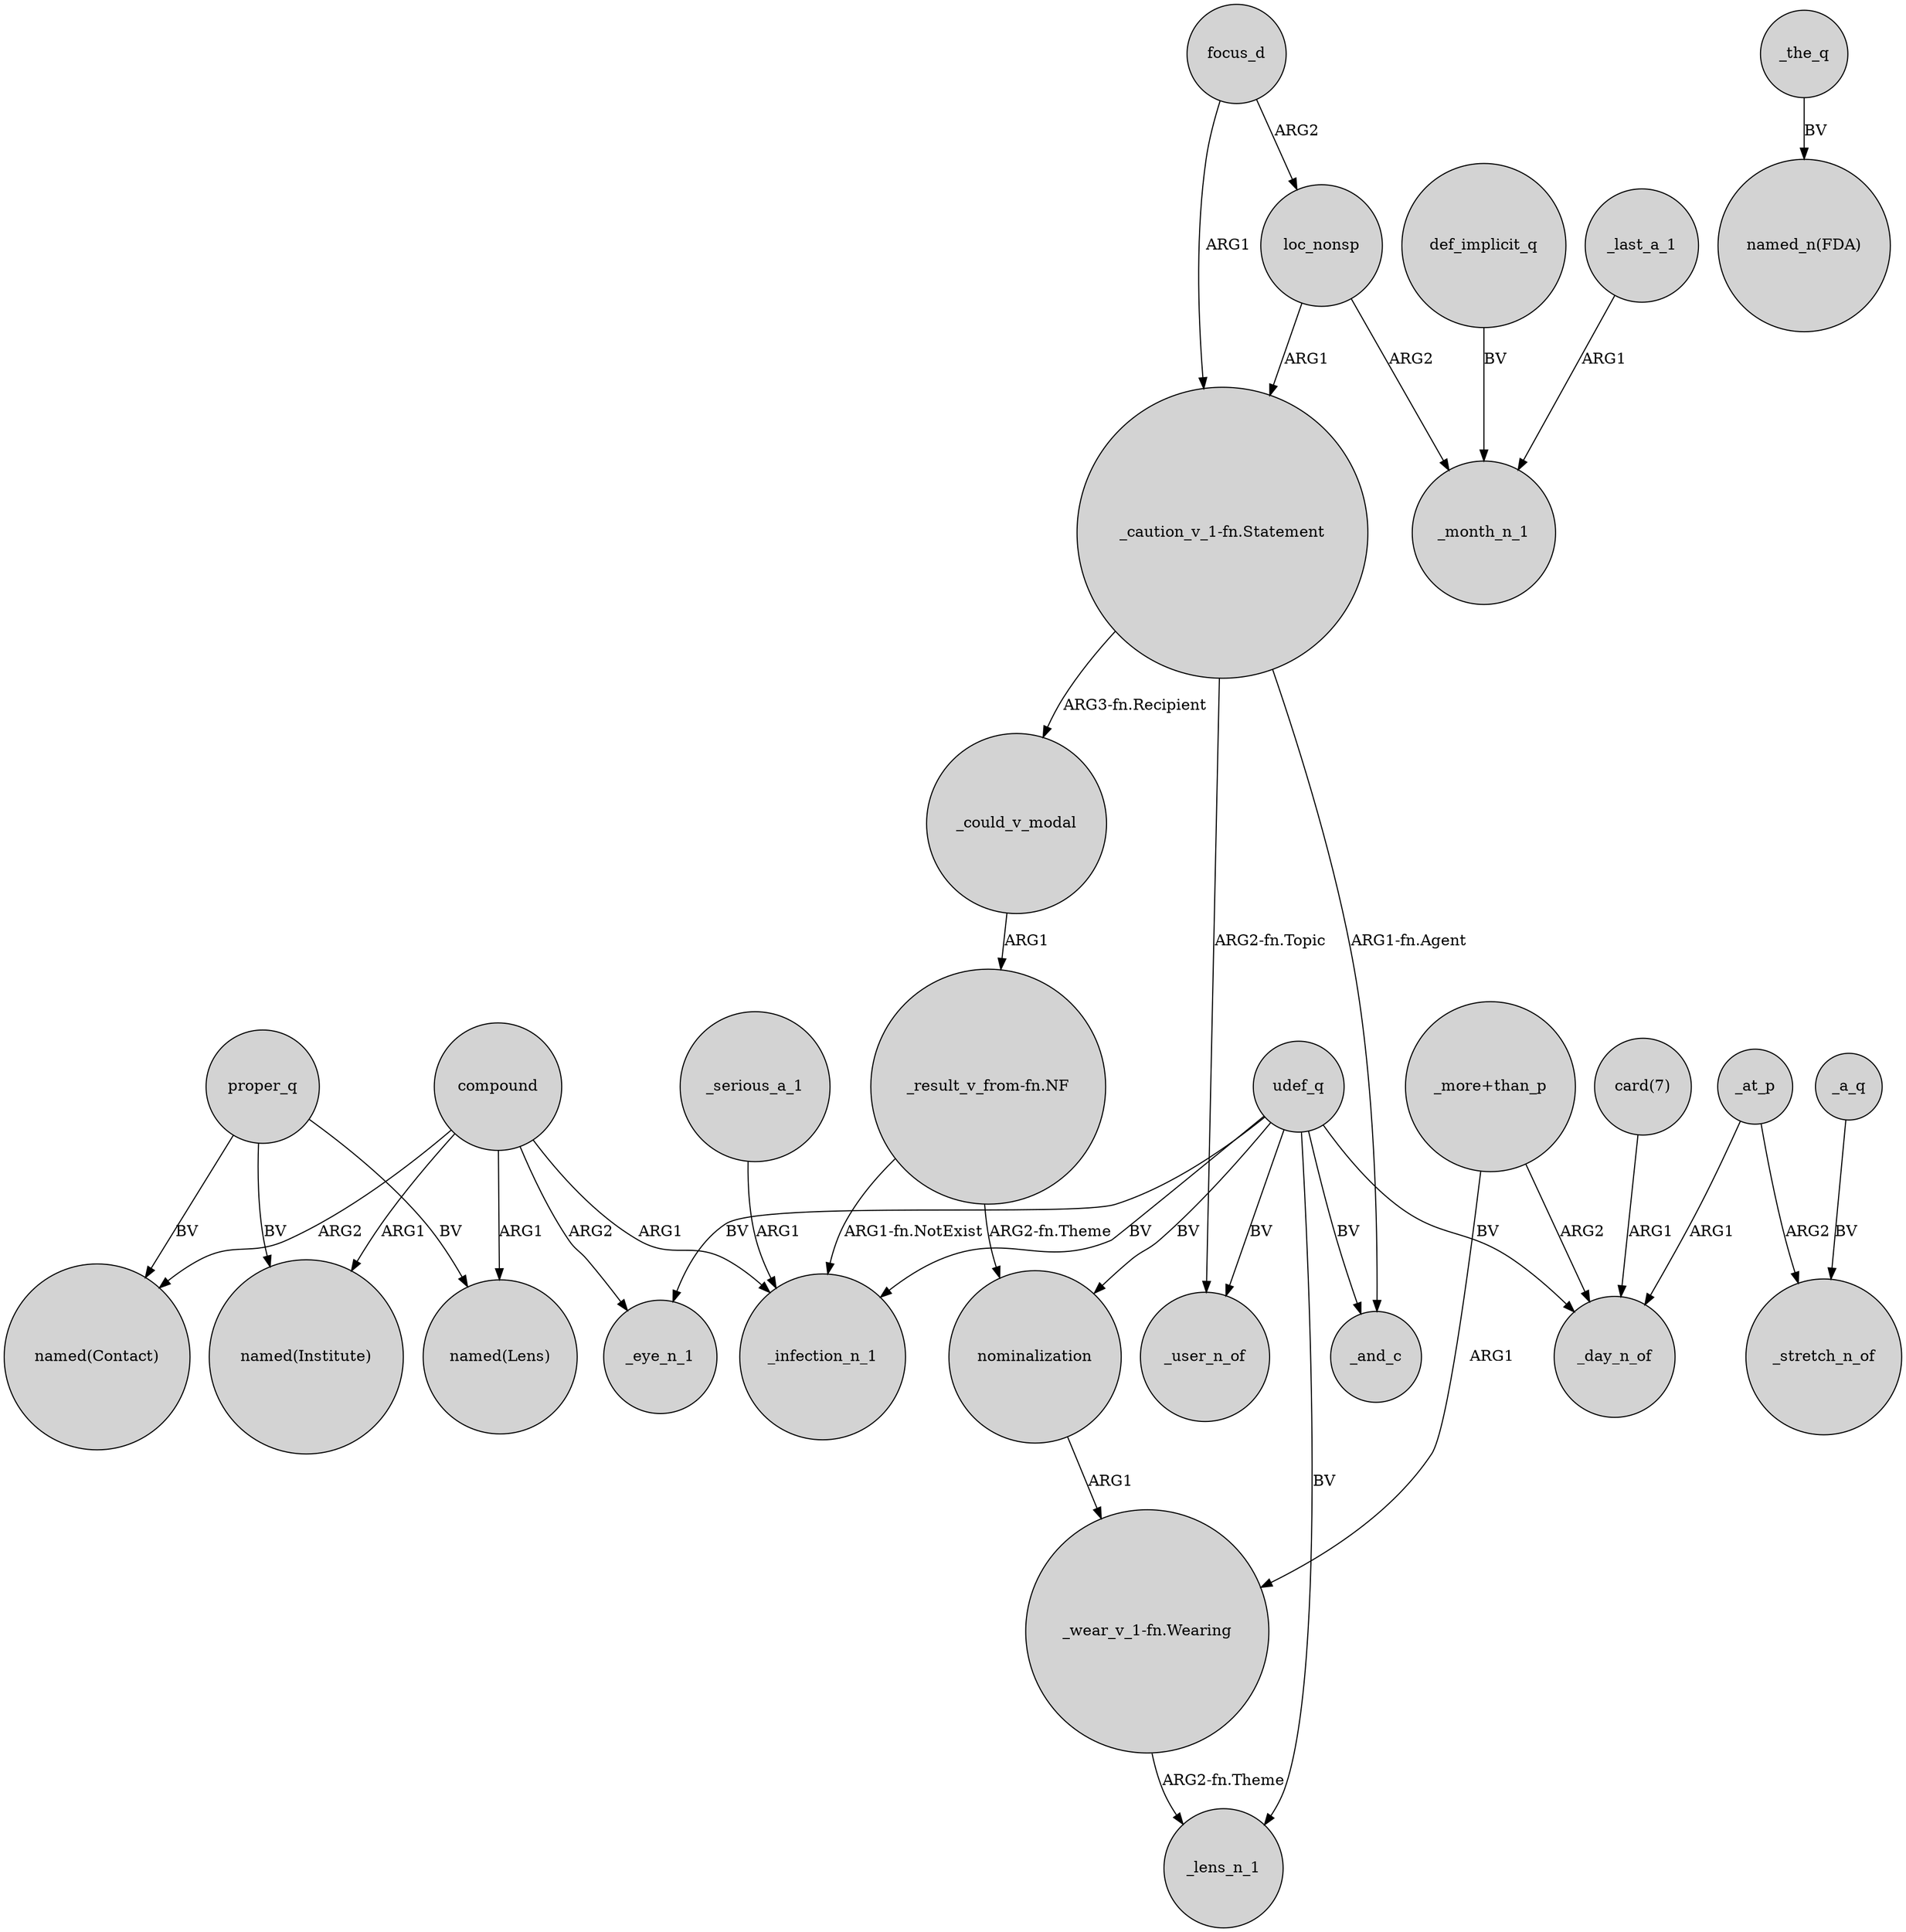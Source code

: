 digraph {
	node [shape=circle style=filled]
	_could_v_modal -> "_result_v_from-fn.NF" [label=ARG1]
	"_wear_v_1-fn.Wearing" -> _lens_n_1 [label="ARG2-fn.Theme"]
	focus_d -> loc_nonsp [label=ARG2]
	"_more+than_p" -> _day_n_of [label=ARG2]
	def_implicit_q -> _month_n_1 [label=BV]
	proper_q -> "named(Institute)" [label=BV]
	compound -> _infection_n_1 [label=ARG1]
	_at_p -> _day_n_of [label=ARG1]
	"_more+than_p" -> "_wear_v_1-fn.Wearing" [label=ARG1]
	proper_q -> "named(Lens)" [label=BV]
	nominalization -> "_wear_v_1-fn.Wearing" [label=ARG1]
	"card(7)" -> _day_n_of [label=ARG1]
	udef_q -> _day_n_of [label=BV]
	proper_q -> "named(Contact)" [label=BV]
	udef_q -> _user_n_of [label=BV]
	compound -> _eye_n_1 [label=ARG2]
	"_caution_v_1-fn.Statement" -> _and_c [label="ARG1-fn.Agent"]
	_serious_a_1 -> _infection_n_1 [label=ARG1]
	udef_q -> _eye_n_1 [label=BV]
	"_result_v_from-fn.NF" -> _infection_n_1 [label="ARG1-fn.NotExist"]
	compound -> "named(Institute)" [label=ARG1]
	udef_q -> _lens_n_1 [label=BV]
	_the_q -> "named_n(FDA)" [label=BV]
	compound -> "named(Lens)" [label=ARG1]
	"_caution_v_1-fn.Statement" -> _could_v_modal [label="ARG3-fn.Recipient"]
	compound -> "named(Contact)" [label=ARG2]
	"_caution_v_1-fn.Statement" -> _user_n_of [label="ARG2-fn.Topic"]
	udef_q -> nominalization [label=BV]
	_a_q -> _stretch_n_of [label=BV]
	focus_d -> "_caution_v_1-fn.Statement" [label=ARG1]
	_last_a_1 -> _month_n_1 [label=ARG1]
	loc_nonsp -> "_caution_v_1-fn.Statement" [label=ARG1]
	_at_p -> _stretch_n_of [label=ARG2]
	loc_nonsp -> _month_n_1 [label=ARG2]
	"_result_v_from-fn.NF" -> nominalization [label="ARG2-fn.Theme"]
	udef_q -> _and_c [label=BV]
	udef_q -> _infection_n_1 [label=BV]
}
